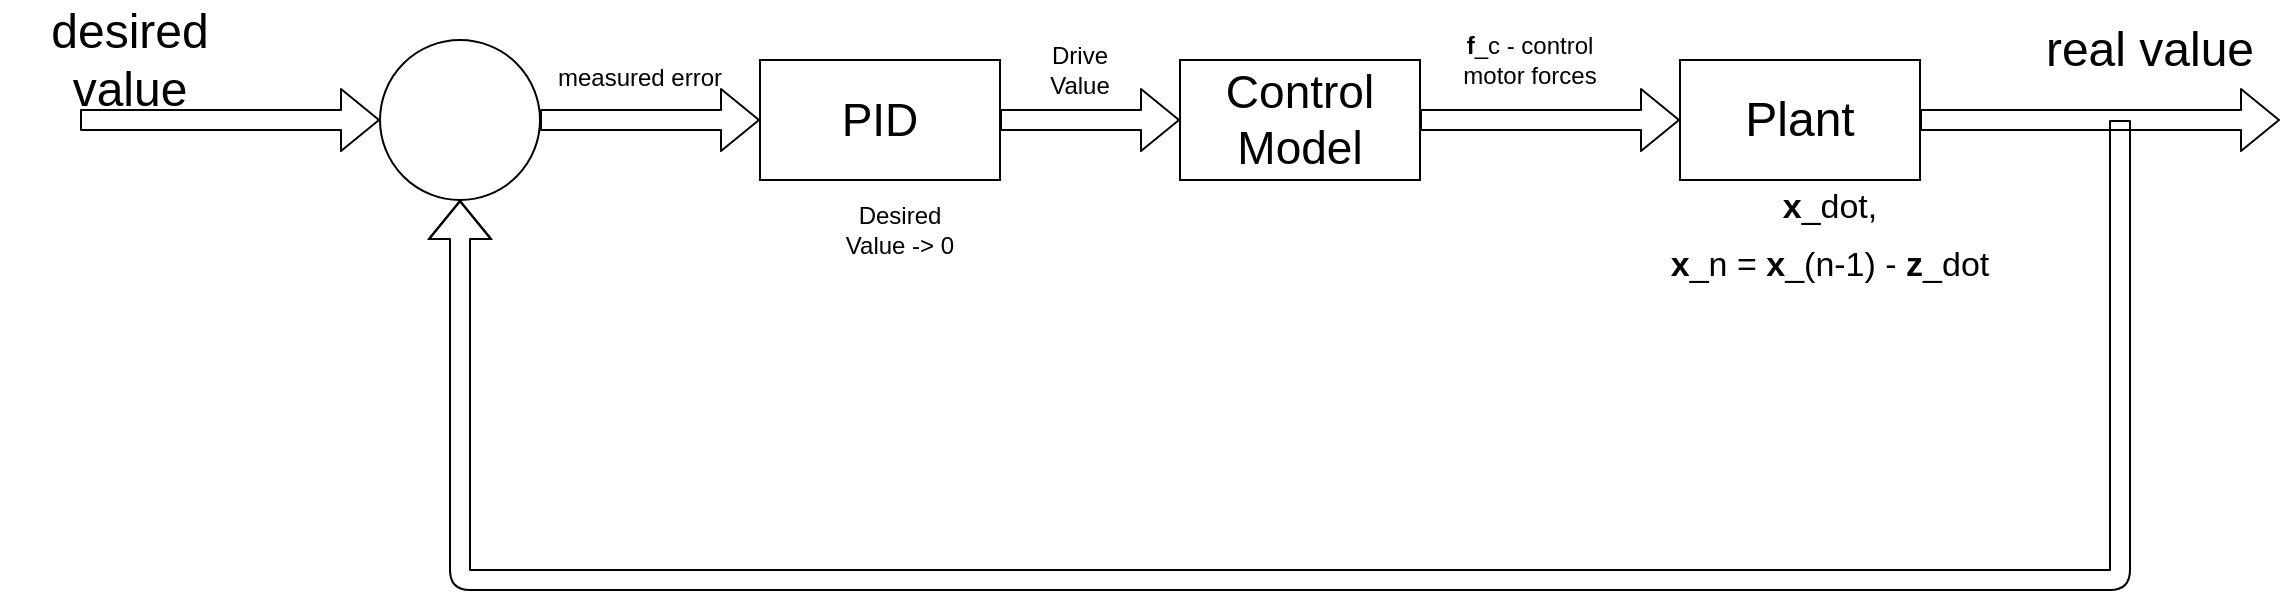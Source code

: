 <mxfile>
    <diagram id="6E9cSnl-za7gb9umNyn3" name="Page-1">
        <mxGraphModel dx="1646" dy="1128" grid="1" gridSize="10" guides="1" tooltips="1" connect="1" arrows="1" fold="1" page="1" pageScale="1" pageWidth="850" pageHeight="1100" math="0" shadow="0">
            <root>
                <mxCell id="0"/>
                <mxCell id="1" parent="0"/>
                <mxCell id="2" value="" style="ellipse;whiteSpace=wrap;html=1;aspect=fixed;" parent="1" vertex="1">
                    <mxGeometry x="180" y="390" width="80" height="80" as="geometry"/>
                </mxCell>
                <mxCell id="3" value="" style="shape=flexArrow;endArrow=classic;html=1;entryX=0;entryY=0.5;entryDx=0;entryDy=0;" parent="1" target="2" edge="1">
                    <mxGeometry width="50" height="50" relative="1" as="geometry">
                        <mxPoint x="30" y="430" as="sourcePoint"/>
                        <mxPoint x="580" y="530" as="targetPoint"/>
                    </mxGeometry>
                </mxCell>
                <mxCell id="5" value="" style="shape=flexArrow;endArrow=classic;html=1;exitX=1;exitY=0.5;exitDx=0;exitDy=0;entryX=0;entryY=0.5;entryDx=0;entryDy=0;" parent="1" source="2" target="6" edge="1">
                    <mxGeometry width="50" height="50" relative="1" as="geometry">
                        <mxPoint x="590" y="550" as="sourcePoint"/>
                        <mxPoint x="330" y="430" as="targetPoint"/>
                    </mxGeometry>
                </mxCell>
                <mxCell id="6" value="&lt;font style=&quot;font-size: 23px;&quot;&gt;PID&lt;/font&gt;" style="rounded=0;whiteSpace=wrap;html=1;" parent="1" vertex="1">
                    <mxGeometry x="370" y="400" width="120" height="60" as="geometry"/>
                </mxCell>
                <mxCell id="7" value="" style="shape=flexArrow;endArrow=classic;html=1;fontSize=23;exitX=1;exitY=0.5;exitDx=0;exitDy=0;entryX=0;entryY=0.5;entryDx=0;entryDy=0;" parent="1" source="6" target="8" edge="1">
                    <mxGeometry width="50" height="50" relative="1" as="geometry">
                        <mxPoint x="490" y="450" as="sourcePoint"/>
                        <mxPoint x="530" y="430" as="targetPoint"/>
                    </mxGeometry>
                </mxCell>
                <mxCell id="8" value="Control Model" style="rounded=0;whiteSpace=wrap;html=1;fontSize=23;" parent="1" vertex="1">
                    <mxGeometry x="580" y="400" width="120" height="60" as="geometry"/>
                </mxCell>
                <mxCell id="9" value="&lt;font style=&quot;font-size: 12px;&quot;&gt;measured error&lt;/font&gt;" style="text;html=1;strokeColor=none;fillColor=none;align=center;verticalAlign=middle;whiteSpace=wrap;rounded=0;fontSize=23;" parent="1" vertex="1">
                    <mxGeometry x="260" y="390" width="100" height="30" as="geometry"/>
                </mxCell>
                <mxCell id="10" value="Desired Value -&amp;gt; 0" style="text;html=1;strokeColor=none;fillColor=none;align=center;verticalAlign=middle;whiteSpace=wrap;rounded=0;fontSize=12;" parent="1" vertex="1">
                    <mxGeometry x="410" y="470" width="60" height="30" as="geometry"/>
                </mxCell>
                <mxCell id="11" value="Drive Value" style="text;html=1;strokeColor=none;fillColor=none;align=center;verticalAlign=middle;whiteSpace=wrap;rounded=0;fontSize=12;" parent="1" vertex="1">
                    <mxGeometry x="500" y="390" width="60" height="30" as="geometry"/>
                </mxCell>
                <mxCell id="12" value="" style="shape=flexArrow;endArrow=classic;html=1;fontSize=12;exitX=1;exitY=0.5;exitDx=0;exitDy=0;entryX=0;entryY=0.5;entryDx=0;entryDy=0;" parent="1" source="8" target="14" edge="1">
                    <mxGeometry width="50" height="50" relative="1" as="geometry">
                        <mxPoint x="740" y="450" as="sourcePoint"/>
                        <mxPoint x="790" y="430" as="targetPoint"/>
                    </mxGeometry>
                </mxCell>
                <mxCell id="13" value="&lt;b&gt;f&lt;/b&gt;_c - control motor forces" style="text;html=1;strokeColor=none;fillColor=none;align=center;verticalAlign=middle;whiteSpace=wrap;rounded=0;fontSize=12;" parent="1" vertex="1">
                    <mxGeometry x="710" y="379" width="90" height="41" as="geometry"/>
                </mxCell>
                <mxCell id="14" value="&lt;font style=&quot;font-size: 24px;&quot;&gt;Plant&lt;/font&gt;" style="rounded=0;whiteSpace=wrap;html=1;fontSize=12;" parent="1" vertex="1">
                    <mxGeometry x="830" y="400" width="120" height="60" as="geometry"/>
                </mxCell>
                <mxCell id="15" value="" style="shape=flexArrow;endArrow=classic;html=1;fontSize=24;exitX=1;exitY=0.5;exitDx=0;exitDy=0;" parent="1" source="14" edge="1">
                    <mxGeometry width="50" height="50" relative="1" as="geometry">
                        <mxPoint x="1010" y="460" as="sourcePoint"/>
                        <mxPoint x="1130" y="430" as="targetPoint"/>
                    </mxGeometry>
                </mxCell>
                <mxCell id="16" value="real value" style="text;html=1;strokeColor=none;fillColor=none;align=center;verticalAlign=middle;whiteSpace=wrap;rounded=0;fontSize=24;" parent="1" vertex="1">
                    <mxGeometry x="1000" y="370" width="130" height="50" as="geometry"/>
                </mxCell>
                <mxCell id="17" value="desired value" style="text;html=1;strokeColor=none;fillColor=none;align=center;verticalAlign=middle;whiteSpace=wrap;rounded=0;fontSize=24;" parent="1" vertex="1">
                    <mxGeometry x="-10" y="374.5" width="130" height="50" as="geometry"/>
                </mxCell>
                <mxCell id="18" value="" style="shape=flexArrow;endArrow=classic;html=1;fontSize=24;entryX=0.5;entryY=1;entryDx=0;entryDy=0;" parent="1" target="2" edge="1">
                    <mxGeometry width="50" height="50" relative="1" as="geometry">
                        <mxPoint x="1050" y="430" as="sourcePoint"/>
                        <mxPoint x="1160" y="730" as="targetPoint"/>
                        <Array as="points">
                            <mxPoint x="1050" y="660"/>
                            <mxPoint x="220" y="660"/>
                        </Array>
                    </mxGeometry>
                </mxCell>
                <mxCell id="19" value="&lt;font style=&quot;font-size: 17px;&quot;&gt;&lt;b&gt;x&lt;/b&gt;_dot,&lt;br&gt;&lt;b&gt;x&lt;/b&gt;_n = &lt;b&gt;x&lt;/b&gt;_(n-1) - &lt;b&gt;z&lt;/b&gt;_dot&lt;br&gt;&lt;/font&gt;" style="text;html=1;strokeColor=none;fillColor=none;align=center;verticalAlign=middle;whiteSpace=wrap;rounded=0;fontSize=24;" parent="1" vertex="1">
                    <mxGeometry x="800" y="470" width="210" height="30" as="geometry"/>
                </mxCell>
            </root>
        </mxGraphModel>
    </diagram>
</mxfile>